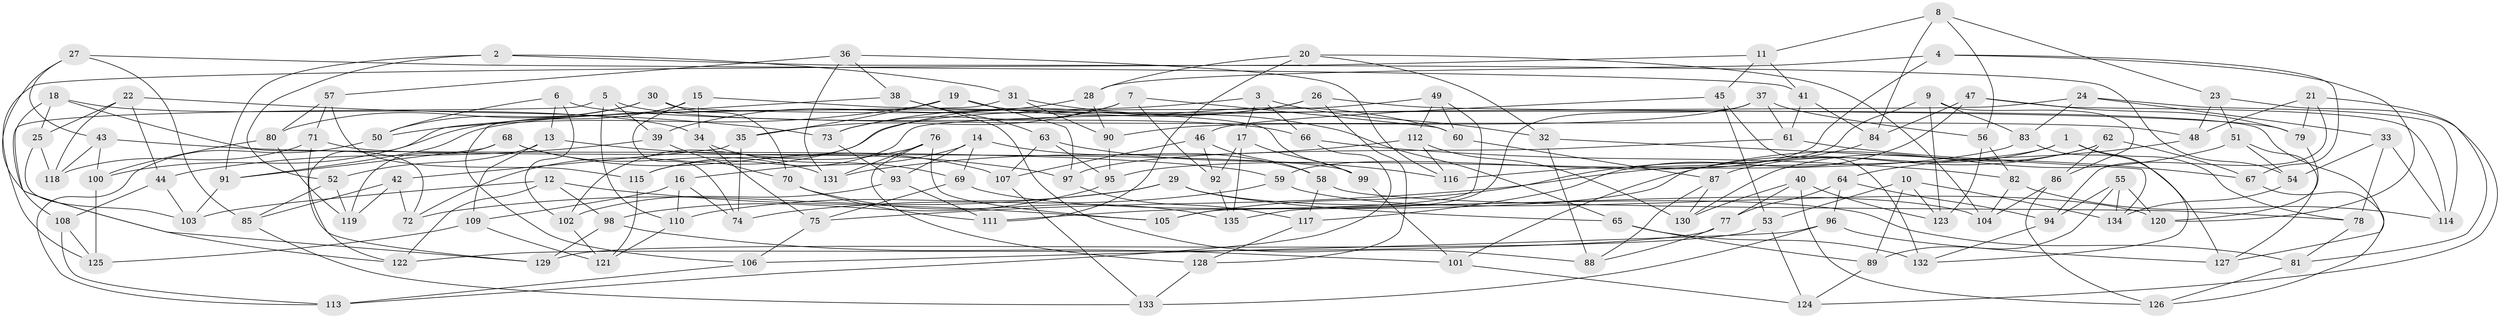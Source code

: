 // Generated by graph-tools (version 1.1) at 2025/58/03/09/25 04:58:20]
// undirected, 135 vertices, 270 edges
graph export_dot {
graph [start="1"]
  node [color=gray90,style=filled];
  1;
  2;
  3;
  4;
  5;
  6;
  7;
  8;
  9;
  10;
  11;
  12;
  13;
  14;
  15;
  16;
  17;
  18;
  19;
  20;
  21;
  22;
  23;
  24;
  25;
  26;
  27;
  28;
  29;
  30;
  31;
  32;
  33;
  34;
  35;
  36;
  37;
  38;
  39;
  40;
  41;
  42;
  43;
  44;
  45;
  46;
  47;
  48;
  49;
  50;
  51;
  52;
  53;
  54;
  55;
  56;
  57;
  58;
  59;
  60;
  61;
  62;
  63;
  64;
  65;
  66;
  67;
  68;
  69;
  70;
  71;
  72;
  73;
  74;
  75;
  76;
  77;
  78;
  79;
  80;
  81;
  82;
  83;
  84;
  85;
  86;
  87;
  88;
  89;
  90;
  91;
  92;
  93;
  94;
  95;
  96;
  97;
  98;
  99;
  100;
  101;
  102;
  103;
  104;
  105;
  106;
  107;
  108;
  109;
  110;
  111;
  112;
  113;
  114;
  115;
  116;
  117;
  118;
  119;
  120;
  121;
  122;
  123;
  124;
  125;
  126;
  127;
  128;
  129;
  130;
  131;
  132;
  133;
  134;
  135;
  1 -- 132;
  1 -- 78;
  1 -- 75;
  1 -- 87;
  2 -- 31;
  2 -- 54;
  2 -- 52;
  2 -- 91;
  3 -- 32;
  3 -- 17;
  3 -- 91;
  3 -- 66;
  4 -- 67;
  4 -- 28;
  4 -- 120;
  4 -- 59;
  5 -- 110;
  5 -- 66;
  5 -- 108;
  5 -- 39;
  6 -- 102;
  6 -- 13;
  6 -- 48;
  6 -- 50;
  7 -- 35;
  7 -- 60;
  7 -- 92;
  7 -- 73;
  8 -- 84;
  8 -- 23;
  8 -- 56;
  8 -- 11;
  9 -- 123;
  9 -- 86;
  9 -- 83;
  9 -- 116;
  10 -- 123;
  10 -- 89;
  10 -- 134;
  10 -- 53;
  11 -- 125;
  11 -- 45;
  11 -- 41;
  12 -- 98;
  12 -- 105;
  12 -- 122;
  12 -- 103;
  13 -- 109;
  13 -- 97;
  13 -- 52;
  14 -- 69;
  14 -- 58;
  14 -- 16;
  14 -- 93;
  15 -- 34;
  15 -- 99;
  15 -- 74;
  15 -- 122;
  16 -- 109;
  16 -- 74;
  16 -- 110;
  17 -- 99;
  17 -- 135;
  17 -- 92;
  18 -- 122;
  18 -- 34;
  18 -- 25;
  18 -- 72;
  19 -- 60;
  19 -- 35;
  19 -- 97;
  19 -- 50;
  20 -- 28;
  20 -- 104;
  20 -- 32;
  20 -- 111;
  21 -- 48;
  21 -- 79;
  21 -- 94;
  21 -- 81;
  22 -- 73;
  22 -- 118;
  22 -- 44;
  22 -- 25;
  23 -- 48;
  23 -- 51;
  23 -- 124;
  24 -- 114;
  24 -- 83;
  24 -- 115;
  24 -- 33;
  25 -- 118;
  25 -- 103;
  26 -- 102;
  26 -- 73;
  26 -- 128;
  26 -- 79;
  27 -- 85;
  27 -- 129;
  27 -- 43;
  27 -- 41;
  28 -- 90;
  28 -- 39;
  29 -- 72;
  29 -- 104;
  29 -- 110;
  29 -- 65;
  30 -- 80;
  30 -- 127;
  30 -- 50;
  30 -- 70;
  31 -- 65;
  31 -- 106;
  31 -- 90;
  32 -- 134;
  32 -- 88;
  33 -- 114;
  33 -- 54;
  33 -- 78;
  34 -- 75;
  34 -- 69;
  35 -- 74;
  35 -- 42;
  36 -- 57;
  36 -- 38;
  36 -- 116;
  36 -- 131;
  37 -- 90;
  37 -- 61;
  37 -- 135;
  37 -- 56;
  38 -- 100;
  38 -- 88;
  38 -- 63;
  39 -- 70;
  39 -- 44;
  40 -- 130;
  40 -- 123;
  40 -- 77;
  40 -- 126;
  41 -- 61;
  41 -- 84;
  42 -- 119;
  42 -- 85;
  42 -- 72;
  43 -- 118;
  43 -- 100;
  43 -- 59;
  44 -- 108;
  44 -- 103;
  45 -- 53;
  45 -- 132;
  45 -- 46;
  46 -- 92;
  46 -- 107;
  46 -- 58;
  47 -- 114;
  47 -- 117;
  47 -- 79;
  47 -- 84;
  48 -- 64;
  49 -- 105;
  49 -- 72;
  49 -- 60;
  49 -- 112;
  50 -- 113;
  51 -- 54;
  51 -- 111;
  51 -- 127;
  52 -- 85;
  52 -- 119;
  53 -- 124;
  53 -- 129;
  54 -- 134;
  55 -- 120;
  55 -- 94;
  55 -- 89;
  55 -- 134;
  56 -- 123;
  56 -- 82;
  57 -- 71;
  57 -- 80;
  57 -- 115;
  58 -- 117;
  58 -- 78;
  59 -- 74;
  59 -- 120;
  60 -- 87;
  61 -- 97;
  61 -- 67;
  62 -- 67;
  62 -- 86;
  62 -- 101;
  62 -- 130;
  63 -- 116;
  63 -- 95;
  63 -- 107;
  64 -- 96;
  64 -- 77;
  64 -- 94;
  65 -- 89;
  65 -- 132;
  66 -- 82;
  66 -- 113;
  67 -- 126;
  68 -- 91;
  68 -- 119;
  68 -- 107;
  68 -- 131;
  69 -- 81;
  69 -- 75;
  70 -- 111;
  70 -- 135;
  71 -- 99;
  71 -- 129;
  71 -- 118;
  73 -- 93;
  75 -- 106;
  76 -- 131;
  76 -- 128;
  76 -- 105;
  76 -- 115;
  77 -- 122;
  77 -- 88;
  78 -- 81;
  79 -- 120;
  80 -- 100;
  80 -- 119;
  81 -- 126;
  82 -- 114;
  82 -- 104;
  83 -- 95;
  83 -- 127;
  84 -- 105;
  85 -- 133;
  86 -- 104;
  86 -- 126;
  87 -- 130;
  87 -- 88;
  89 -- 124;
  90 -- 95;
  91 -- 103;
  92 -- 135;
  93 -- 102;
  93 -- 111;
  94 -- 132;
  95 -- 98;
  96 -- 106;
  96 -- 133;
  96 -- 127;
  97 -- 117;
  98 -- 101;
  98 -- 129;
  99 -- 101;
  100 -- 125;
  101 -- 124;
  102 -- 121;
  106 -- 113;
  107 -- 133;
  108 -- 125;
  108 -- 113;
  109 -- 125;
  109 -- 121;
  110 -- 121;
  112 -- 131;
  112 -- 130;
  112 -- 116;
  115 -- 121;
  117 -- 128;
  128 -- 133;
}
